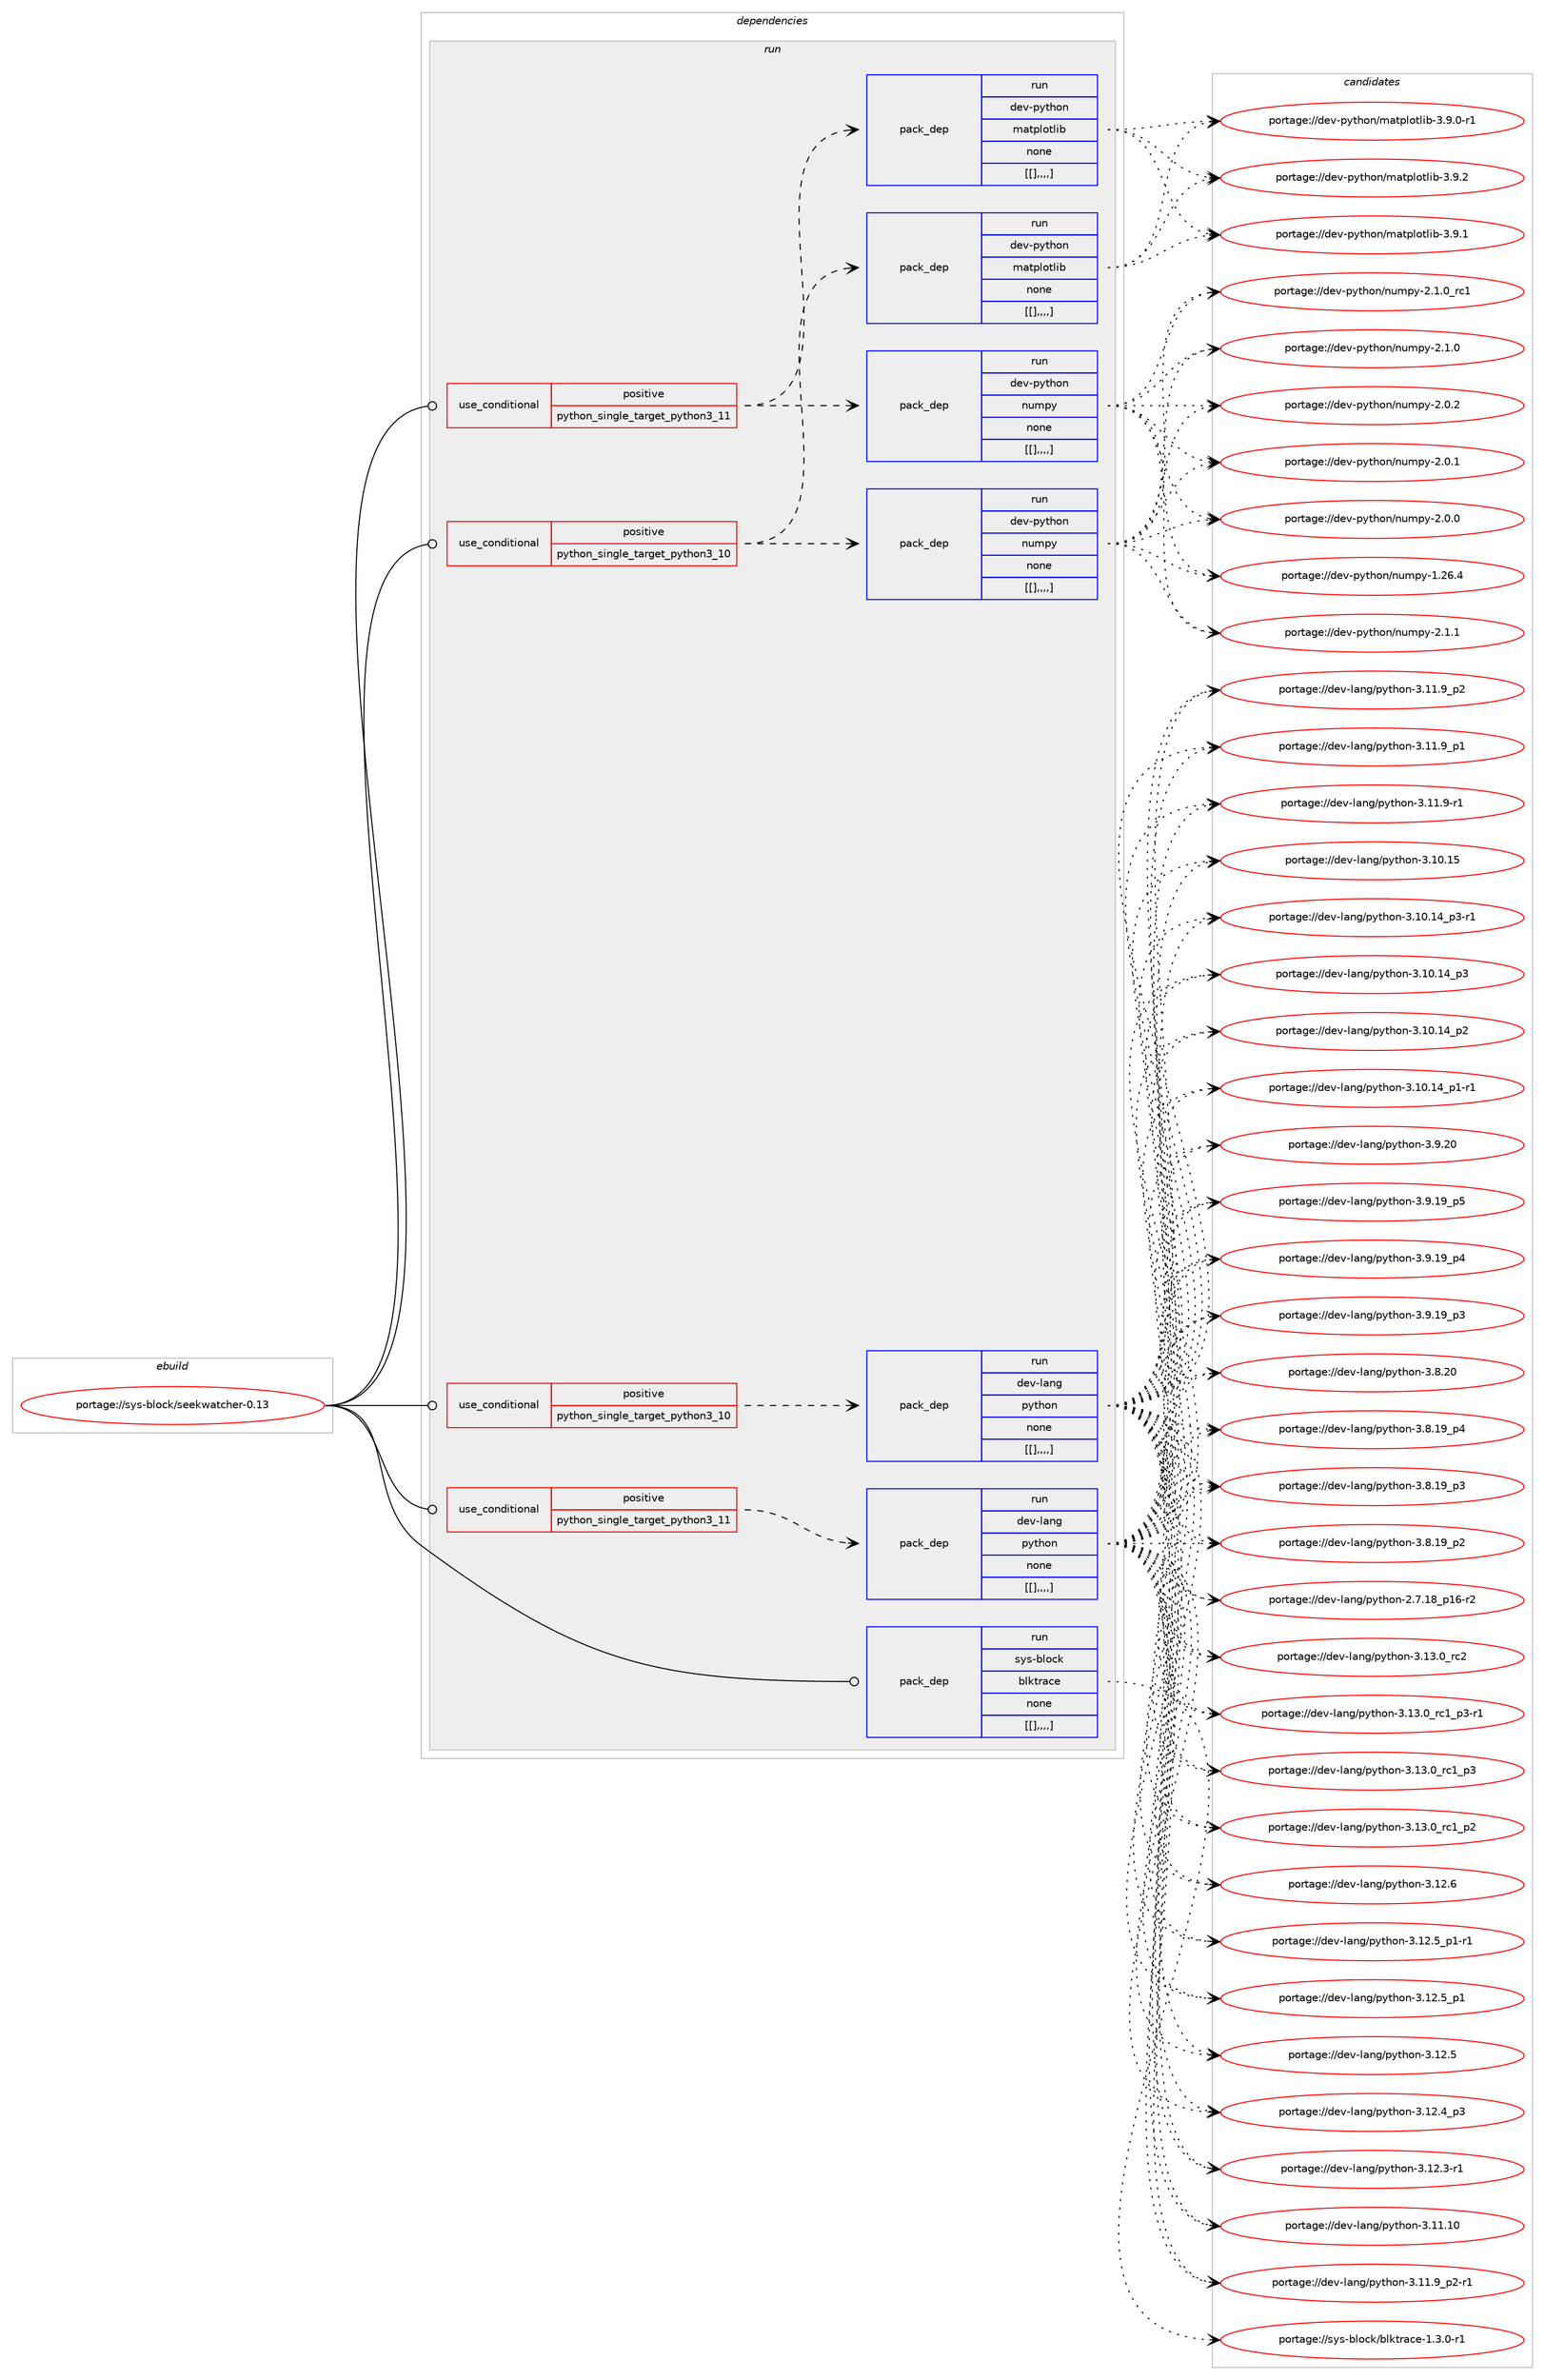 digraph prolog {

# *************
# Graph options
# *************

newrank=true;
concentrate=true;
compound=true;
graph [rankdir=LR,fontname=Helvetica,fontsize=10,ranksep=1.5];#, ranksep=2.5, nodesep=0.2];
edge  [arrowhead=vee];
node  [fontname=Helvetica,fontsize=10];

# **********
# The ebuild
# **********

subgraph cluster_leftcol {
color=gray;
label=<<i>ebuild</i>>;
id [label="portage://sys-block/seekwatcher-0.13", color=red, width=4, href="../sys-block/seekwatcher-0.13.svg"];
}

# ****************
# The dependencies
# ****************

subgraph cluster_midcol {
color=gray;
label=<<i>dependencies</i>>;
subgraph cluster_compile {
fillcolor="#eeeeee";
style=filled;
label=<<i>compile</i>>;
}
subgraph cluster_compileandrun {
fillcolor="#eeeeee";
style=filled;
label=<<i>compile and run</i>>;
}
subgraph cluster_run {
fillcolor="#eeeeee";
style=filled;
label=<<i>run</i>>;
subgraph cond118093 {
dependency445616 [label=<<TABLE BORDER="0" CELLBORDER="1" CELLSPACING="0" CELLPADDING="4"><TR><TD ROWSPAN="3" CELLPADDING="10">use_conditional</TD></TR><TR><TD>positive</TD></TR><TR><TD>python_single_target_python3_10</TD></TR></TABLE>>, shape=none, color=red];
subgraph pack324450 {
dependency445617 [label=<<TABLE BORDER="0" CELLBORDER="1" CELLSPACING="0" CELLPADDING="4" WIDTH="220"><TR><TD ROWSPAN="6" CELLPADDING="30">pack_dep</TD></TR><TR><TD WIDTH="110">run</TD></TR><TR><TD>dev-lang</TD></TR><TR><TD>python</TD></TR><TR><TD>none</TD></TR><TR><TD>[[],,,,]</TD></TR></TABLE>>, shape=none, color=blue];
}
dependency445616:e -> dependency445617:w [weight=20,style="dashed",arrowhead="vee"];
}
id:e -> dependency445616:w [weight=20,style="solid",arrowhead="odot"];
subgraph cond118094 {
dependency445618 [label=<<TABLE BORDER="0" CELLBORDER="1" CELLSPACING="0" CELLPADDING="4"><TR><TD ROWSPAN="3" CELLPADDING="10">use_conditional</TD></TR><TR><TD>positive</TD></TR><TR><TD>python_single_target_python3_10</TD></TR></TABLE>>, shape=none, color=red];
subgraph pack324451 {
dependency445619 [label=<<TABLE BORDER="0" CELLBORDER="1" CELLSPACING="0" CELLPADDING="4" WIDTH="220"><TR><TD ROWSPAN="6" CELLPADDING="30">pack_dep</TD></TR><TR><TD WIDTH="110">run</TD></TR><TR><TD>dev-python</TD></TR><TR><TD>matplotlib</TD></TR><TR><TD>none</TD></TR><TR><TD>[[],,,,]</TD></TR></TABLE>>, shape=none, color=blue];
}
dependency445618:e -> dependency445619:w [weight=20,style="dashed",arrowhead="vee"];
subgraph pack324452 {
dependency445620 [label=<<TABLE BORDER="0" CELLBORDER="1" CELLSPACING="0" CELLPADDING="4" WIDTH="220"><TR><TD ROWSPAN="6" CELLPADDING="30">pack_dep</TD></TR><TR><TD WIDTH="110">run</TD></TR><TR><TD>dev-python</TD></TR><TR><TD>numpy</TD></TR><TR><TD>none</TD></TR><TR><TD>[[],,,,]</TD></TR></TABLE>>, shape=none, color=blue];
}
dependency445618:e -> dependency445620:w [weight=20,style="dashed",arrowhead="vee"];
}
id:e -> dependency445618:w [weight=20,style="solid",arrowhead="odot"];
subgraph cond118095 {
dependency445621 [label=<<TABLE BORDER="0" CELLBORDER="1" CELLSPACING="0" CELLPADDING="4"><TR><TD ROWSPAN="3" CELLPADDING="10">use_conditional</TD></TR><TR><TD>positive</TD></TR><TR><TD>python_single_target_python3_11</TD></TR></TABLE>>, shape=none, color=red];
subgraph pack324453 {
dependency445622 [label=<<TABLE BORDER="0" CELLBORDER="1" CELLSPACING="0" CELLPADDING="4" WIDTH="220"><TR><TD ROWSPAN="6" CELLPADDING="30">pack_dep</TD></TR><TR><TD WIDTH="110">run</TD></TR><TR><TD>dev-lang</TD></TR><TR><TD>python</TD></TR><TR><TD>none</TD></TR><TR><TD>[[],,,,]</TD></TR></TABLE>>, shape=none, color=blue];
}
dependency445621:e -> dependency445622:w [weight=20,style="dashed",arrowhead="vee"];
}
id:e -> dependency445621:w [weight=20,style="solid",arrowhead="odot"];
subgraph cond118096 {
dependency445623 [label=<<TABLE BORDER="0" CELLBORDER="1" CELLSPACING="0" CELLPADDING="4"><TR><TD ROWSPAN="3" CELLPADDING="10">use_conditional</TD></TR><TR><TD>positive</TD></TR><TR><TD>python_single_target_python3_11</TD></TR></TABLE>>, shape=none, color=red];
subgraph pack324454 {
dependency445624 [label=<<TABLE BORDER="0" CELLBORDER="1" CELLSPACING="0" CELLPADDING="4" WIDTH="220"><TR><TD ROWSPAN="6" CELLPADDING="30">pack_dep</TD></TR><TR><TD WIDTH="110">run</TD></TR><TR><TD>dev-python</TD></TR><TR><TD>matplotlib</TD></TR><TR><TD>none</TD></TR><TR><TD>[[],,,,]</TD></TR></TABLE>>, shape=none, color=blue];
}
dependency445623:e -> dependency445624:w [weight=20,style="dashed",arrowhead="vee"];
subgraph pack324455 {
dependency445625 [label=<<TABLE BORDER="0" CELLBORDER="1" CELLSPACING="0" CELLPADDING="4" WIDTH="220"><TR><TD ROWSPAN="6" CELLPADDING="30">pack_dep</TD></TR><TR><TD WIDTH="110">run</TD></TR><TR><TD>dev-python</TD></TR><TR><TD>numpy</TD></TR><TR><TD>none</TD></TR><TR><TD>[[],,,,]</TD></TR></TABLE>>, shape=none, color=blue];
}
dependency445623:e -> dependency445625:w [weight=20,style="dashed",arrowhead="vee"];
}
id:e -> dependency445623:w [weight=20,style="solid",arrowhead="odot"];
subgraph pack324456 {
dependency445626 [label=<<TABLE BORDER="0" CELLBORDER="1" CELLSPACING="0" CELLPADDING="4" WIDTH="220"><TR><TD ROWSPAN="6" CELLPADDING="30">pack_dep</TD></TR><TR><TD WIDTH="110">run</TD></TR><TR><TD>sys-block</TD></TR><TR><TD>blktrace</TD></TR><TR><TD>none</TD></TR><TR><TD>[[],,,,]</TD></TR></TABLE>>, shape=none, color=blue];
}
id:e -> dependency445626:w [weight=20,style="solid",arrowhead="odot"];
}
}

# **************
# The candidates
# **************

subgraph cluster_choices {
rank=same;
color=gray;
label=<<i>candidates</i>>;

subgraph choice324450 {
color=black;
nodesep=1;
choice10010111845108971101034711212111610411111045514649514648951149950 [label="portage://dev-lang/python-3.13.0_rc2", color=red, width=4,href="../dev-lang/python-3.13.0_rc2.svg"];
choice1001011184510897110103471121211161041111104551464951464895114994995112514511449 [label="portage://dev-lang/python-3.13.0_rc1_p3-r1", color=red, width=4,href="../dev-lang/python-3.13.0_rc1_p3-r1.svg"];
choice100101118451089711010347112121116104111110455146495146489511499499511251 [label="portage://dev-lang/python-3.13.0_rc1_p3", color=red, width=4,href="../dev-lang/python-3.13.0_rc1_p3.svg"];
choice100101118451089711010347112121116104111110455146495146489511499499511250 [label="portage://dev-lang/python-3.13.0_rc1_p2", color=red, width=4,href="../dev-lang/python-3.13.0_rc1_p2.svg"];
choice10010111845108971101034711212111610411111045514649504654 [label="portage://dev-lang/python-3.12.6", color=red, width=4,href="../dev-lang/python-3.12.6.svg"];
choice1001011184510897110103471121211161041111104551464950465395112494511449 [label="portage://dev-lang/python-3.12.5_p1-r1", color=red, width=4,href="../dev-lang/python-3.12.5_p1-r1.svg"];
choice100101118451089711010347112121116104111110455146495046539511249 [label="portage://dev-lang/python-3.12.5_p1", color=red, width=4,href="../dev-lang/python-3.12.5_p1.svg"];
choice10010111845108971101034711212111610411111045514649504653 [label="portage://dev-lang/python-3.12.5", color=red, width=4,href="../dev-lang/python-3.12.5.svg"];
choice100101118451089711010347112121116104111110455146495046529511251 [label="portage://dev-lang/python-3.12.4_p3", color=red, width=4,href="../dev-lang/python-3.12.4_p3.svg"];
choice100101118451089711010347112121116104111110455146495046514511449 [label="portage://dev-lang/python-3.12.3-r1", color=red, width=4,href="../dev-lang/python-3.12.3-r1.svg"];
choice1001011184510897110103471121211161041111104551464949464948 [label="portage://dev-lang/python-3.11.10", color=red, width=4,href="../dev-lang/python-3.11.10.svg"];
choice1001011184510897110103471121211161041111104551464949465795112504511449 [label="portage://dev-lang/python-3.11.9_p2-r1", color=red, width=4,href="../dev-lang/python-3.11.9_p2-r1.svg"];
choice100101118451089711010347112121116104111110455146494946579511250 [label="portage://dev-lang/python-3.11.9_p2", color=red, width=4,href="../dev-lang/python-3.11.9_p2.svg"];
choice100101118451089711010347112121116104111110455146494946579511249 [label="portage://dev-lang/python-3.11.9_p1", color=red, width=4,href="../dev-lang/python-3.11.9_p1.svg"];
choice100101118451089711010347112121116104111110455146494946574511449 [label="portage://dev-lang/python-3.11.9-r1", color=red, width=4,href="../dev-lang/python-3.11.9-r1.svg"];
choice1001011184510897110103471121211161041111104551464948464953 [label="portage://dev-lang/python-3.10.15", color=red, width=4,href="../dev-lang/python-3.10.15.svg"];
choice100101118451089711010347112121116104111110455146494846495295112514511449 [label="portage://dev-lang/python-3.10.14_p3-r1", color=red, width=4,href="../dev-lang/python-3.10.14_p3-r1.svg"];
choice10010111845108971101034711212111610411111045514649484649529511251 [label="portage://dev-lang/python-3.10.14_p3", color=red, width=4,href="../dev-lang/python-3.10.14_p3.svg"];
choice10010111845108971101034711212111610411111045514649484649529511250 [label="portage://dev-lang/python-3.10.14_p2", color=red, width=4,href="../dev-lang/python-3.10.14_p2.svg"];
choice100101118451089711010347112121116104111110455146494846495295112494511449 [label="portage://dev-lang/python-3.10.14_p1-r1", color=red, width=4,href="../dev-lang/python-3.10.14_p1-r1.svg"];
choice10010111845108971101034711212111610411111045514657465048 [label="portage://dev-lang/python-3.9.20", color=red, width=4,href="../dev-lang/python-3.9.20.svg"];
choice100101118451089711010347112121116104111110455146574649579511253 [label="portage://dev-lang/python-3.9.19_p5", color=red, width=4,href="../dev-lang/python-3.9.19_p5.svg"];
choice100101118451089711010347112121116104111110455146574649579511252 [label="portage://dev-lang/python-3.9.19_p4", color=red, width=4,href="../dev-lang/python-3.9.19_p4.svg"];
choice100101118451089711010347112121116104111110455146574649579511251 [label="portage://dev-lang/python-3.9.19_p3", color=red, width=4,href="../dev-lang/python-3.9.19_p3.svg"];
choice10010111845108971101034711212111610411111045514656465048 [label="portage://dev-lang/python-3.8.20", color=red, width=4,href="../dev-lang/python-3.8.20.svg"];
choice100101118451089711010347112121116104111110455146564649579511252 [label="portage://dev-lang/python-3.8.19_p4", color=red, width=4,href="../dev-lang/python-3.8.19_p4.svg"];
choice100101118451089711010347112121116104111110455146564649579511251 [label="portage://dev-lang/python-3.8.19_p3", color=red, width=4,href="../dev-lang/python-3.8.19_p3.svg"];
choice100101118451089711010347112121116104111110455146564649579511250 [label="portage://dev-lang/python-3.8.19_p2", color=red, width=4,href="../dev-lang/python-3.8.19_p2.svg"];
choice100101118451089711010347112121116104111110455046554649569511249544511450 [label="portage://dev-lang/python-2.7.18_p16-r2", color=red, width=4,href="../dev-lang/python-2.7.18_p16-r2.svg"];
dependency445617:e -> choice10010111845108971101034711212111610411111045514649514648951149950:w [style=dotted,weight="100"];
dependency445617:e -> choice1001011184510897110103471121211161041111104551464951464895114994995112514511449:w [style=dotted,weight="100"];
dependency445617:e -> choice100101118451089711010347112121116104111110455146495146489511499499511251:w [style=dotted,weight="100"];
dependency445617:e -> choice100101118451089711010347112121116104111110455146495146489511499499511250:w [style=dotted,weight="100"];
dependency445617:e -> choice10010111845108971101034711212111610411111045514649504654:w [style=dotted,weight="100"];
dependency445617:e -> choice1001011184510897110103471121211161041111104551464950465395112494511449:w [style=dotted,weight="100"];
dependency445617:e -> choice100101118451089711010347112121116104111110455146495046539511249:w [style=dotted,weight="100"];
dependency445617:e -> choice10010111845108971101034711212111610411111045514649504653:w [style=dotted,weight="100"];
dependency445617:e -> choice100101118451089711010347112121116104111110455146495046529511251:w [style=dotted,weight="100"];
dependency445617:e -> choice100101118451089711010347112121116104111110455146495046514511449:w [style=dotted,weight="100"];
dependency445617:e -> choice1001011184510897110103471121211161041111104551464949464948:w [style=dotted,weight="100"];
dependency445617:e -> choice1001011184510897110103471121211161041111104551464949465795112504511449:w [style=dotted,weight="100"];
dependency445617:e -> choice100101118451089711010347112121116104111110455146494946579511250:w [style=dotted,weight="100"];
dependency445617:e -> choice100101118451089711010347112121116104111110455146494946579511249:w [style=dotted,weight="100"];
dependency445617:e -> choice100101118451089711010347112121116104111110455146494946574511449:w [style=dotted,weight="100"];
dependency445617:e -> choice1001011184510897110103471121211161041111104551464948464953:w [style=dotted,weight="100"];
dependency445617:e -> choice100101118451089711010347112121116104111110455146494846495295112514511449:w [style=dotted,weight="100"];
dependency445617:e -> choice10010111845108971101034711212111610411111045514649484649529511251:w [style=dotted,weight="100"];
dependency445617:e -> choice10010111845108971101034711212111610411111045514649484649529511250:w [style=dotted,weight="100"];
dependency445617:e -> choice100101118451089711010347112121116104111110455146494846495295112494511449:w [style=dotted,weight="100"];
dependency445617:e -> choice10010111845108971101034711212111610411111045514657465048:w [style=dotted,weight="100"];
dependency445617:e -> choice100101118451089711010347112121116104111110455146574649579511253:w [style=dotted,weight="100"];
dependency445617:e -> choice100101118451089711010347112121116104111110455146574649579511252:w [style=dotted,weight="100"];
dependency445617:e -> choice100101118451089711010347112121116104111110455146574649579511251:w [style=dotted,weight="100"];
dependency445617:e -> choice10010111845108971101034711212111610411111045514656465048:w [style=dotted,weight="100"];
dependency445617:e -> choice100101118451089711010347112121116104111110455146564649579511252:w [style=dotted,weight="100"];
dependency445617:e -> choice100101118451089711010347112121116104111110455146564649579511251:w [style=dotted,weight="100"];
dependency445617:e -> choice100101118451089711010347112121116104111110455146564649579511250:w [style=dotted,weight="100"];
dependency445617:e -> choice100101118451089711010347112121116104111110455046554649569511249544511450:w [style=dotted,weight="100"];
}
subgraph choice324451 {
color=black;
nodesep=1;
choice10010111845112121116104111110471099711611210811111610810598455146574650 [label="portage://dev-python/matplotlib-3.9.2", color=red, width=4,href="../dev-python/matplotlib-3.9.2.svg"];
choice10010111845112121116104111110471099711611210811111610810598455146574649 [label="portage://dev-python/matplotlib-3.9.1", color=red, width=4,href="../dev-python/matplotlib-3.9.1.svg"];
choice100101118451121211161041111104710997116112108111116108105984551465746484511449 [label="portage://dev-python/matplotlib-3.9.0-r1", color=red, width=4,href="../dev-python/matplotlib-3.9.0-r1.svg"];
dependency445619:e -> choice10010111845112121116104111110471099711611210811111610810598455146574650:w [style=dotted,weight="100"];
dependency445619:e -> choice10010111845112121116104111110471099711611210811111610810598455146574649:w [style=dotted,weight="100"];
dependency445619:e -> choice100101118451121211161041111104710997116112108111116108105984551465746484511449:w [style=dotted,weight="100"];
}
subgraph choice324452 {
color=black;
nodesep=1;
choice1001011184511212111610411111047110117109112121455046494649 [label="portage://dev-python/numpy-2.1.1", color=red, width=4,href="../dev-python/numpy-2.1.1.svg"];
choice1001011184511212111610411111047110117109112121455046494648951149949 [label="portage://dev-python/numpy-2.1.0_rc1", color=red, width=4,href="../dev-python/numpy-2.1.0_rc1.svg"];
choice1001011184511212111610411111047110117109112121455046494648 [label="portage://dev-python/numpy-2.1.0", color=red, width=4,href="../dev-python/numpy-2.1.0.svg"];
choice1001011184511212111610411111047110117109112121455046484650 [label="portage://dev-python/numpy-2.0.2", color=red, width=4,href="../dev-python/numpy-2.0.2.svg"];
choice1001011184511212111610411111047110117109112121455046484649 [label="portage://dev-python/numpy-2.0.1", color=red, width=4,href="../dev-python/numpy-2.0.1.svg"];
choice1001011184511212111610411111047110117109112121455046484648 [label="portage://dev-python/numpy-2.0.0", color=red, width=4,href="../dev-python/numpy-2.0.0.svg"];
choice100101118451121211161041111104711011710911212145494650544652 [label="portage://dev-python/numpy-1.26.4", color=red, width=4,href="../dev-python/numpy-1.26.4.svg"];
dependency445620:e -> choice1001011184511212111610411111047110117109112121455046494649:w [style=dotted,weight="100"];
dependency445620:e -> choice1001011184511212111610411111047110117109112121455046494648951149949:w [style=dotted,weight="100"];
dependency445620:e -> choice1001011184511212111610411111047110117109112121455046494648:w [style=dotted,weight="100"];
dependency445620:e -> choice1001011184511212111610411111047110117109112121455046484650:w [style=dotted,weight="100"];
dependency445620:e -> choice1001011184511212111610411111047110117109112121455046484649:w [style=dotted,weight="100"];
dependency445620:e -> choice1001011184511212111610411111047110117109112121455046484648:w [style=dotted,weight="100"];
dependency445620:e -> choice100101118451121211161041111104711011710911212145494650544652:w [style=dotted,weight="100"];
}
subgraph choice324453 {
color=black;
nodesep=1;
choice10010111845108971101034711212111610411111045514649514648951149950 [label="portage://dev-lang/python-3.13.0_rc2", color=red, width=4,href="../dev-lang/python-3.13.0_rc2.svg"];
choice1001011184510897110103471121211161041111104551464951464895114994995112514511449 [label="portage://dev-lang/python-3.13.0_rc1_p3-r1", color=red, width=4,href="../dev-lang/python-3.13.0_rc1_p3-r1.svg"];
choice100101118451089711010347112121116104111110455146495146489511499499511251 [label="portage://dev-lang/python-3.13.0_rc1_p3", color=red, width=4,href="../dev-lang/python-3.13.0_rc1_p3.svg"];
choice100101118451089711010347112121116104111110455146495146489511499499511250 [label="portage://dev-lang/python-3.13.0_rc1_p2", color=red, width=4,href="../dev-lang/python-3.13.0_rc1_p2.svg"];
choice10010111845108971101034711212111610411111045514649504654 [label="portage://dev-lang/python-3.12.6", color=red, width=4,href="../dev-lang/python-3.12.6.svg"];
choice1001011184510897110103471121211161041111104551464950465395112494511449 [label="portage://dev-lang/python-3.12.5_p1-r1", color=red, width=4,href="../dev-lang/python-3.12.5_p1-r1.svg"];
choice100101118451089711010347112121116104111110455146495046539511249 [label="portage://dev-lang/python-3.12.5_p1", color=red, width=4,href="../dev-lang/python-3.12.5_p1.svg"];
choice10010111845108971101034711212111610411111045514649504653 [label="portage://dev-lang/python-3.12.5", color=red, width=4,href="../dev-lang/python-3.12.5.svg"];
choice100101118451089711010347112121116104111110455146495046529511251 [label="portage://dev-lang/python-3.12.4_p3", color=red, width=4,href="../dev-lang/python-3.12.4_p3.svg"];
choice100101118451089711010347112121116104111110455146495046514511449 [label="portage://dev-lang/python-3.12.3-r1", color=red, width=4,href="../dev-lang/python-3.12.3-r1.svg"];
choice1001011184510897110103471121211161041111104551464949464948 [label="portage://dev-lang/python-3.11.10", color=red, width=4,href="../dev-lang/python-3.11.10.svg"];
choice1001011184510897110103471121211161041111104551464949465795112504511449 [label="portage://dev-lang/python-3.11.9_p2-r1", color=red, width=4,href="../dev-lang/python-3.11.9_p2-r1.svg"];
choice100101118451089711010347112121116104111110455146494946579511250 [label="portage://dev-lang/python-3.11.9_p2", color=red, width=4,href="../dev-lang/python-3.11.9_p2.svg"];
choice100101118451089711010347112121116104111110455146494946579511249 [label="portage://dev-lang/python-3.11.9_p1", color=red, width=4,href="../dev-lang/python-3.11.9_p1.svg"];
choice100101118451089711010347112121116104111110455146494946574511449 [label="portage://dev-lang/python-3.11.9-r1", color=red, width=4,href="../dev-lang/python-3.11.9-r1.svg"];
choice1001011184510897110103471121211161041111104551464948464953 [label="portage://dev-lang/python-3.10.15", color=red, width=4,href="../dev-lang/python-3.10.15.svg"];
choice100101118451089711010347112121116104111110455146494846495295112514511449 [label="portage://dev-lang/python-3.10.14_p3-r1", color=red, width=4,href="../dev-lang/python-3.10.14_p3-r1.svg"];
choice10010111845108971101034711212111610411111045514649484649529511251 [label="portage://dev-lang/python-3.10.14_p3", color=red, width=4,href="../dev-lang/python-3.10.14_p3.svg"];
choice10010111845108971101034711212111610411111045514649484649529511250 [label="portage://dev-lang/python-3.10.14_p2", color=red, width=4,href="../dev-lang/python-3.10.14_p2.svg"];
choice100101118451089711010347112121116104111110455146494846495295112494511449 [label="portage://dev-lang/python-3.10.14_p1-r1", color=red, width=4,href="../dev-lang/python-3.10.14_p1-r1.svg"];
choice10010111845108971101034711212111610411111045514657465048 [label="portage://dev-lang/python-3.9.20", color=red, width=4,href="../dev-lang/python-3.9.20.svg"];
choice100101118451089711010347112121116104111110455146574649579511253 [label="portage://dev-lang/python-3.9.19_p5", color=red, width=4,href="../dev-lang/python-3.9.19_p5.svg"];
choice100101118451089711010347112121116104111110455146574649579511252 [label="portage://dev-lang/python-3.9.19_p4", color=red, width=4,href="../dev-lang/python-3.9.19_p4.svg"];
choice100101118451089711010347112121116104111110455146574649579511251 [label="portage://dev-lang/python-3.9.19_p3", color=red, width=4,href="../dev-lang/python-3.9.19_p3.svg"];
choice10010111845108971101034711212111610411111045514656465048 [label="portage://dev-lang/python-3.8.20", color=red, width=4,href="../dev-lang/python-3.8.20.svg"];
choice100101118451089711010347112121116104111110455146564649579511252 [label="portage://dev-lang/python-3.8.19_p4", color=red, width=4,href="../dev-lang/python-3.8.19_p4.svg"];
choice100101118451089711010347112121116104111110455146564649579511251 [label="portage://dev-lang/python-3.8.19_p3", color=red, width=4,href="../dev-lang/python-3.8.19_p3.svg"];
choice100101118451089711010347112121116104111110455146564649579511250 [label="portage://dev-lang/python-3.8.19_p2", color=red, width=4,href="../dev-lang/python-3.8.19_p2.svg"];
choice100101118451089711010347112121116104111110455046554649569511249544511450 [label="portage://dev-lang/python-2.7.18_p16-r2", color=red, width=4,href="../dev-lang/python-2.7.18_p16-r2.svg"];
dependency445622:e -> choice10010111845108971101034711212111610411111045514649514648951149950:w [style=dotted,weight="100"];
dependency445622:e -> choice1001011184510897110103471121211161041111104551464951464895114994995112514511449:w [style=dotted,weight="100"];
dependency445622:e -> choice100101118451089711010347112121116104111110455146495146489511499499511251:w [style=dotted,weight="100"];
dependency445622:e -> choice100101118451089711010347112121116104111110455146495146489511499499511250:w [style=dotted,weight="100"];
dependency445622:e -> choice10010111845108971101034711212111610411111045514649504654:w [style=dotted,weight="100"];
dependency445622:e -> choice1001011184510897110103471121211161041111104551464950465395112494511449:w [style=dotted,weight="100"];
dependency445622:e -> choice100101118451089711010347112121116104111110455146495046539511249:w [style=dotted,weight="100"];
dependency445622:e -> choice10010111845108971101034711212111610411111045514649504653:w [style=dotted,weight="100"];
dependency445622:e -> choice100101118451089711010347112121116104111110455146495046529511251:w [style=dotted,weight="100"];
dependency445622:e -> choice100101118451089711010347112121116104111110455146495046514511449:w [style=dotted,weight="100"];
dependency445622:e -> choice1001011184510897110103471121211161041111104551464949464948:w [style=dotted,weight="100"];
dependency445622:e -> choice1001011184510897110103471121211161041111104551464949465795112504511449:w [style=dotted,weight="100"];
dependency445622:e -> choice100101118451089711010347112121116104111110455146494946579511250:w [style=dotted,weight="100"];
dependency445622:e -> choice100101118451089711010347112121116104111110455146494946579511249:w [style=dotted,weight="100"];
dependency445622:e -> choice100101118451089711010347112121116104111110455146494946574511449:w [style=dotted,weight="100"];
dependency445622:e -> choice1001011184510897110103471121211161041111104551464948464953:w [style=dotted,weight="100"];
dependency445622:e -> choice100101118451089711010347112121116104111110455146494846495295112514511449:w [style=dotted,weight="100"];
dependency445622:e -> choice10010111845108971101034711212111610411111045514649484649529511251:w [style=dotted,weight="100"];
dependency445622:e -> choice10010111845108971101034711212111610411111045514649484649529511250:w [style=dotted,weight="100"];
dependency445622:e -> choice100101118451089711010347112121116104111110455146494846495295112494511449:w [style=dotted,weight="100"];
dependency445622:e -> choice10010111845108971101034711212111610411111045514657465048:w [style=dotted,weight="100"];
dependency445622:e -> choice100101118451089711010347112121116104111110455146574649579511253:w [style=dotted,weight="100"];
dependency445622:e -> choice100101118451089711010347112121116104111110455146574649579511252:w [style=dotted,weight="100"];
dependency445622:e -> choice100101118451089711010347112121116104111110455146574649579511251:w [style=dotted,weight="100"];
dependency445622:e -> choice10010111845108971101034711212111610411111045514656465048:w [style=dotted,weight="100"];
dependency445622:e -> choice100101118451089711010347112121116104111110455146564649579511252:w [style=dotted,weight="100"];
dependency445622:e -> choice100101118451089711010347112121116104111110455146564649579511251:w [style=dotted,weight="100"];
dependency445622:e -> choice100101118451089711010347112121116104111110455146564649579511250:w [style=dotted,weight="100"];
dependency445622:e -> choice100101118451089711010347112121116104111110455046554649569511249544511450:w [style=dotted,weight="100"];
}
subgraph choice324454 {
color=black;
nodesep=1;
choice10010111845112121116104111110471099711611210811111610810598455146574650 [label="portage://dev-python/matplotlib-3.9.2", color=red, width=4,href="../dev-python/matplotlib-3.9.2.svg"];
choice10010111845112121116104111110471099711611210811111610810598455146574649 [label="portage://dev-python/matplotlib-3.9.1", color=red, width=4,href="../dev-python/matplotlib-3.9.1.svg"];
choice100101118451121211161041111104710997116112108111116108105984551465746484511449 [label="portage://dev-python/matplotlib-3.9.0-r1", color=red, width=4,href="../dev-python/matplotlib-3.9.0-r1.svg"];
dependency445624:e -> choice10010111845112121116104111110471099711611210811111610810598455146574650:w [style=dotted,weight="100"];
dependency445624:e -> choice10010111845112121116104111110471099711611210811111610810598455146574649:w [style=dotted,weight="100"];
dependency445624:e -> choice100101118451121211161041111104710997116112108111116108105984551465746484511449:w [style=dotted,weight="100"];
}
subgraph choice324455 {
color=black;
nodesep=1;
choice1001011184511212111610411111047110117109112121455046494649 [label="portage://dev-python/numpy-2.1.1", color=red, width=4,href="../dev-python/numpy-2.1.1.svg"];
choice1001011184511212111610411111047110117109112121455046494648951149949 [label="portage://dev-python/numpy-2.1.0_rc1", color=red, width=4,href="../dev-python/numpy-2.1.0_rc1.svg"];
choice1001011184511212111610411111047110117109112121455046494648 [label="portage://dev-python/numpy-2.1.0", color=red, width=4,href="../dev-python/numpy-2.1.0.svg"];
choice1001011184511212111610411111047110117109112121455046484650 [label="portage://dev-python/numpy-2.0.2", color=red, width=4,href="../dev-python/numpy-2.0.2.svg"];
choice1001011184511212111610411111047110117109112121455046484649 [label="portage://dev-python/numpy-2.0.1", color=red, width=4,href="../dev-python/numpy-2.0.1.svg"];
choice1001011184511212111610411111047110117109112121455046484648 [label="portage://dev-python/numpy-2.0.0", color=red, width=4,href="../dev-python/numpy-2.0.0.svg"];
choice100101118451121211161041111104711011710911212145494650544652 [label="portage://dev-python/numpy-1.26.4", color=red, width=4,href="../dev-python/numpy-1.26.4.svg"];
dependency445625:e -> choice1001011184511212111610411111047110117109112121455046494649:w [style=dotted,weight="100"];
dependency445625:e -> choice1001011184511212111610411111047110117109112121455046494648951149949:w [style=dotted,weight="100"];
dependency445625:e -> choice1001011184511212111610411111047110117109112121455046494648:w [style=dotted,weight="100"];
dependency445625:e -> choice1001011184511212111610411111047110117109112121455046484650:w [style=dotted,weight="100"];
dependency445625:e -> choice1001011184511212111610411111047110117109112121455046484649:w [style=dotted,weight="100"];
dependency445625:e -> choice1001011184511212111610411111047110117109112121455046484648:w [style=dotted,weight="100"];
dependency445625:e -> choice100101118451121211161041111104711011710911212145494650544652:w [style=dotted,weight="100"];
}
subgraph choice324456 {
color=black;
nodesep=1;
choice115121115459810811199107479810810711611497991014549465146484511449 [label="portage://sys-block/blktrace-1.3.0-r1", color=red, width=4,href="../sys-block/blktrace-1.3.0-r1.svg"];
dependency445626:e -> choice115121115459810811199107479810810711611497991014549465146484511449:w [style=dotted,weight="100"];
}
}

}
